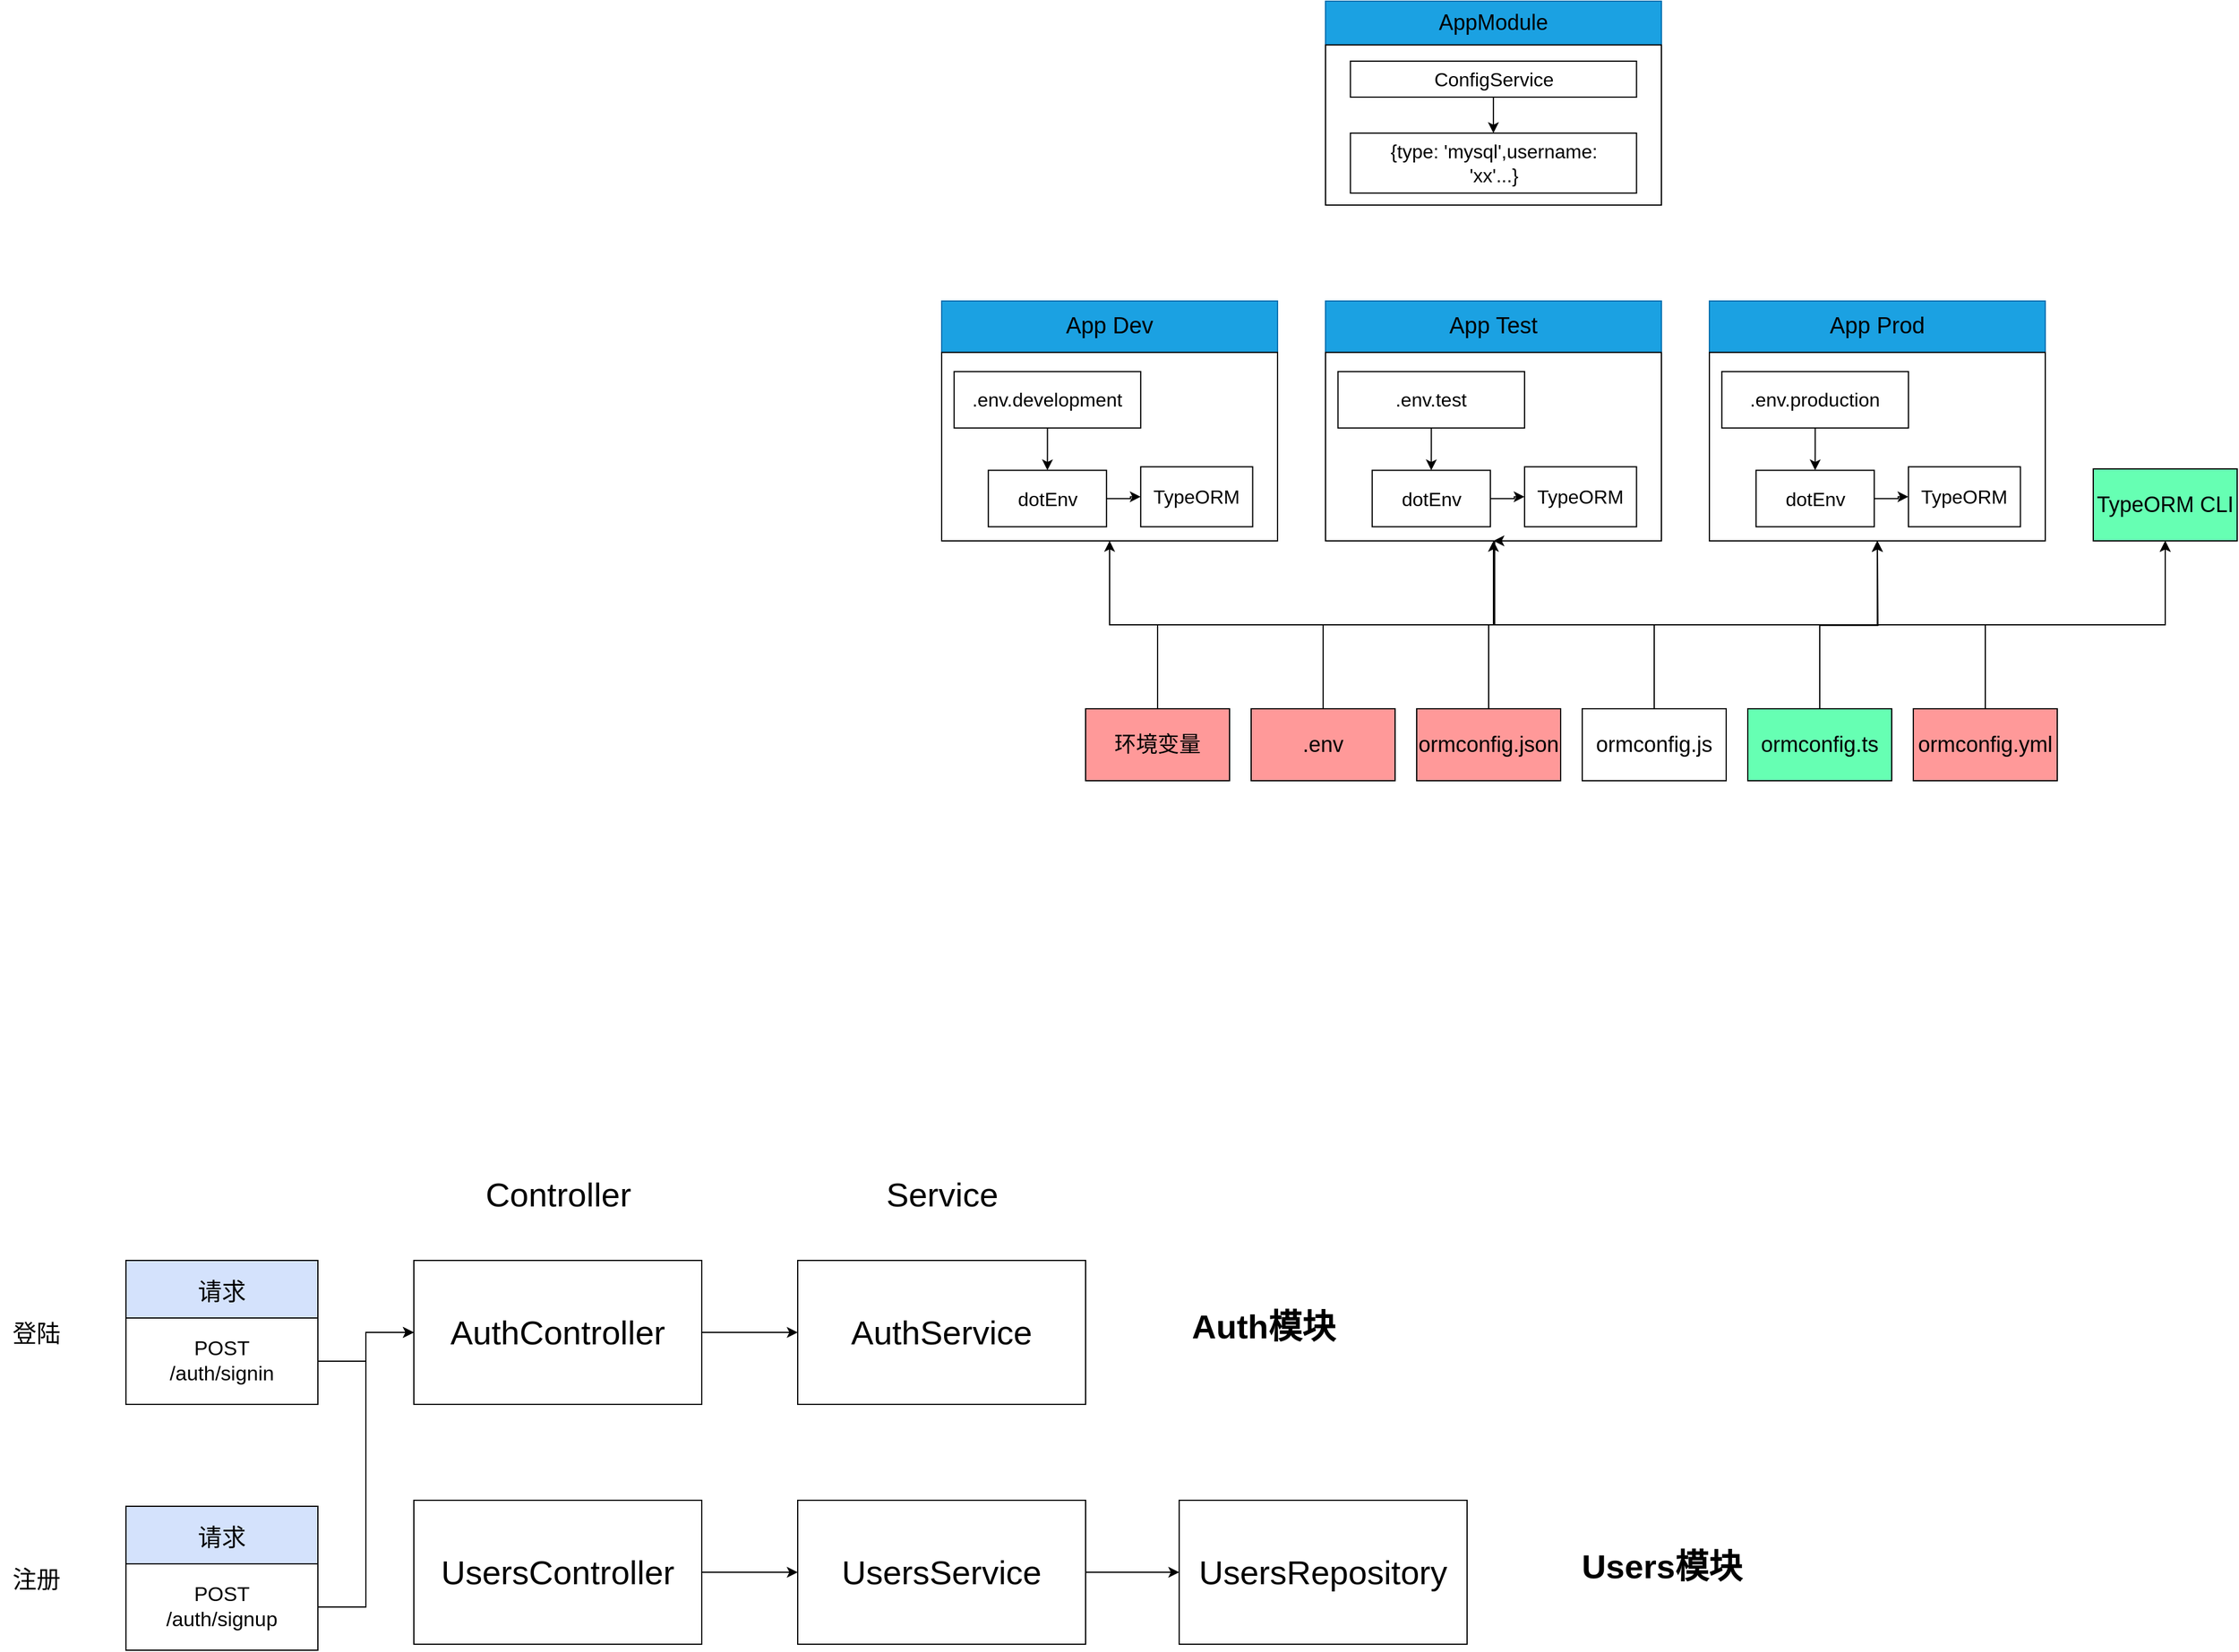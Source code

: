 <mxfile version="24.0.4" type="github">
  <diagram name="第 1 页" id="ZVVCxVtOo5jQRMP403fl">
    <mxGraphModel dx="3720" dy="1097" grid="1" gridSize="10" guides="1" tooltips="1" connect="1" arrows="1" fold="1" page="1" pageScale="1" pageWidth="827" pageHeight="1169" math="0" shadow="0">
      <root>
        <mxCell id="0" />
        <mxCell id="1" parent="0" />
        <mxCell id="D-83X_V-BnBp6cREbU82-21" value="" style="group" parent="1" vertex="1" connectable="0">
          <mxGeometry x="240" y="230" width="280" height="170" as="geometry" />
        </mxCell>
        <mxCell id="D-83X_V-BnBp6cREbU82-19" value="AppModule" style="rounded=0;whiteSpace=wrap;html=1;fillColor=#1ba1e2;strokeColor=#006EAF;fontColor=#000000;fontStyle=0;fontSize=18;" parent="D-83X_V-BnBp6cREbU82-21" vertex="1">
          <mxGeometry width="280" height="36.429" as="geometry" />
        </mxCell>
        <mxCell id="D-83X_V-BnBp6cREbU82-20" value="" style="rounded=0;whiteSpace=wrap;html=1;" parent="D-83X_V-BnBp6cREbU82-21" vertex="1">
          <mxGeometry y="36.43" width="280" height="133.57" as="geometry" />
        </mxCell>
        <mxCell id="D-83X_V-BnBp6cREbU82-27" value="" style="edgeStyle=orthogonalEdgeStyle;rounded=0;orthogonalLoop=1;jettySize=auto;html=1;" parent="D-83X_V-BnBp6cREbU82-21" source="D-83X_V-BnBp6cREbU82-22" target="D-83X_V-BnBp6cREbU82-26" edge="1">
          <mxGeometry relative="1" as="geometry" />
        </mxCell>
        <mxCell id="D-83X_V-BnBp6cREbU82-22" value="ConfigService" style="rounded=0;whiteSpace=wrap;html=1;fontSize=16;" parent="D-83X_V-BnBp6cREbU82-21" vertex="1">
          <mxGeometry x="20.741" y="50" width="238.519" height="30" as="geometry" />
        </mxCell>
        <mxCell id="D-83X_V-BnBp6cREbU82-26" value="{type: &#39;mysql&#39;,username:&lt;br&gt;&#39;xx&#39;...}" style="rounded=0;whiteSpace=wrap;html=1;fontSize=16;" parent="D-83X_V-BnBp6cREbU82-21" vertex="1">
          <mxGeometry x="20.741" y="110" width="238.519" height="50" as="geometry" />
        </mxCell>
        <mxCell id="D-83X_V-BnBp6cREbU82-68" value="" style="group" parent="1" vertex="1" connectable="0">
          <mxGeometry x="240" y="480" width="280" height="200" as="geometry" />
        </mxCell>
        <mxCell id="D-83X_V-BnBp6cREbU82-51" value="App Test" style="rounded=0;whiteSpace=wrap;html=1;fillColor=#1ba1e2;strokeColor=#006EAF;fontColor=#000000;fontStyle=0;fontSize=19;container=0;" parent="D-83X_V-BnBp6cREbU82-68" vertex="1">
          <mxGeometry width="280" height="42.857" as="geometry" />
        </mxCell>
        <mxCell id="D-83X_V-BnBp6cREbU82-52" value="" style="rounded=0;whiteSpace=wrap;html=1;container=0;" parent="D-83X_V-BnBp6cREbU82-68" vertex="1">
          <mxGeometry y="42.857" width="280" height="157.143" as="geometry" />
        </mxCell>
        <mxCell id="D-83X_V-BnBp6cREbU82-53" value=".env.test" style="rounded=0;whiteSpace=wrap;html=1;fontSize=16;container=0;" parent="D-83X_V-BnBp6cREbU82-68" vertex="1">
          <mxGeometry x="10.37" y="58.824" width="155.556" height="47.059" as="geometry" />
        </mxCell>
        <mxCell id="D-83X_V-BnBp6cREbU82-54" value="dotEnv" style="whiteSpace=wrap;html=1;fontSize=16;rounded=0;container=0;" parent="D-83X_V-BnBp6cREbU82-68" vertex="1">
          <mxGeometry x="38.889" y="141.176" width="98.519" height="47.059" as="geometry" />
        </mxCell>
        <mxCell id="D-83X_V-BnBp6cREbU82-55" value="" style="edgeStyle=orthogonalEdgeStyle;rounded=0;orthogonalLoop=1;jettySize=auto;html=1;" parent="D-83X_V-BnBp6cREbU82-68" source="D-83X_V-BnBp6cREbU82-53" target="D-83X_V-BnBp6cREbU82-54" edge="1">
          <mxGeometry relative="1" as="geometry" />
        </mxCell>
        <mxCell id="D-83X_V-BnBp6cREbU82-56" value="TypeORM" style="whiteSpace=wrap;html=1;fontSize=16;rounded=0;container=0;" parent="D-83X_V-BnBp6cREbU82-68" vertex="1">
          <mxGeometry x="165.926" y="138.235" width="93.333" height="50.0" as="geometry" />
        </mxCell>
        <mxCell id="D-83X_V-BnBp6cREbU82-57" value="" style="edgeStyle=orthogonalEdgeStyle;rounded=0;orthogonalLoop=1;jettySize=auto;html=1;" parent="D-83X_V-BnBp6cREbU82-68" source="D-83X_V-BnBp6cREbU82-54" target="D-83X_V-BnBp6cREbU82-56" edge="1">
          <mxGeometry relative="1" as="geometry" />
        </mxCell>
        <mxCell id="D-83X_V-BnBp6cREbU82-69" value="" style="group" parent="1" vertex="1" connectable="0">
          <mxGeometry x="-80" y="480" width="280" height="200" as="geometry" />
        </mxCell>
        <mxCell id="D-83X_V-BnBp6cREbU82-70" value="App Dev" style="rounded=0;whiteSpace=wrap;html=1;fillColor=#1ba1e2;strokeColor=#006EAF;fontColor=#000000;fontStyle=0;fontSize=19;container=0;" parent="D-83X_V-BnBp6cREbU82-69" vertex="1">
          <mxGeometry width="280" height="42.857" as="geometry" />
        </mxCell>
        <mxCell id="D-83X_V-BnBp6cREbU82-71" value="" style="rounded=0;whiteSpace=wrap;html=1;container=0;" parent="D-83X_V-BnBp6cREbU82-69" vertex="1">
          <mxGeometry y="42.857" width="280" height="157.143" as="geometry" />
        </mxCell>
        <mxCell id="D-83X_V-BnBp6cREbU82-72" value=".env.development" style="rounded=0;whiteSpace=wrap;html=1;fontSize=16;container=0;" parent="D-83X_V-BnBp6cREbU82-69" vertex="1">
          <mxGeometry x="10.37" y="58.824" width="155.556" height="47.059" as="geometry" />
        </mxCell>
        <mxCell id="D-83X_V-BnBp6cREbU82-73" value="dotEnv" style="whiteSpace=wrap;html=1;fontSize=16;rounded=0;container=0;" parent="D-83X_V-BnBp6cREbU82-69" vertex="1">
          <mxGeometry x="38.889" y="141.176" width="98.519" height="47.059" as="geometry" />
        </mxCell>
        <mxCell id="D-83X_V-BnBp6cREbU82-74" value="" style="edgeStyle=orthogonalEdgeStyle;rounded=0;orthogonalLoop=1;jettySize=auto;html=1;" parent="D-83X_V-BnBp6cREbU82-69" source="D-83X_V-BnBp6cREbU82-72" target="D-83X_V-BnBp6cREbU82-73" edge="1">
          <mxGeometry relative="1" as="geometry" />
        </mxCell>
        <mxCell id="D-83X_V-BnBp6cREbU82-75" value="TypeORM" style="whiteSpace=wrap;html=1;fontSize=16;rounded=0;container=0;" parent="D-83X_V-BnBp6cREbU82-69" vertex="1">
          <mxGeometry x="165.926" y="138.235" width="93.333" height="50.0" as="geometry" />
        </mxCell>
        <mxCell id="D-83X_V-BnBp6cREbU82-76" value="" style="edgeStyle=orthogonalEdgeStyle;rounded=0;orthogonalLoop=1;jettySize=auto;html=1;" parent="D-83X_V-BnBp6cREbU82-69" source="D-83X_V-BnBp6cREbU82-73" target="D-83X_V-BnBp6cREbU82-75" edge="1">
          <mxGeometry relative="1" as="geometry" />
        </mxCell>
        <mxCell id="D-83X_V-BnBp6cREbU82-77" value="" style="group" parent="1" vertex="1" connectable="0">
          <mxGeometry x="560" y="480" width="280" height="200" as="geometry" />
        </mxCell>
        <mxCell id="D-83X_V-BnBp6cREbU82-78" value="App Prod" style="rounded=0;whiteSpace=wrap;html=1;fillColor=#1ba1e2;strokeColor=#006EAF;fontColor=#000000;fontStyle=0;fontSize=19;container=0;" parent="D-83X_V-BnBp6cREbU82-77" vertex="1">
          <mxGeometry width="280" height="42.857" as="geometry" />
        </mxCell>
        <mxCell id="D-83X_V-BnBp6cREbU82-79" value="" style="rounded=0;whiteSpace=wrap;html=1;container=0;" parent="D-83X_V-BnBp6cREbU82-77" vertex="1">
          <mxGeometry y="42.857" width="280" height="157.143" as="geometry" />
        </mxCell>
        <mxCell id="D-83X_V-BnBp6cREbU82-80" value=".env.production" style="rounded=0;whiteSpace=wrap;html=1;fontSize=16;container=0;" parent="D-83X_V-BnBp6cREbU82-77" vertex="1">
          <mxGeometry x="10.37" y="58.824" width="155.556" height="47.059" as="geometry" />
        </mxCell>
        <mxCell id="D-83X_V-BnBp6cREbU82-81" value="dotEnv" style="whiteSpace=wrap;html=1;fontSize=16;rounded=0;container=0;" parent="D-83X_V-BnBp6cREbU82-77" vertex="1">
          <mxGeometry x="38.889" y="141.176" width="98.519" height="47.059" as="geometry" />
        </mxCell>
        <mxCell id="D-83X_V-BnBp6cREbU82-82" value="" style="edgeStyle=orthogonalEdgeStyle;rounded=0;orthogonalLoop=1;jettySize=auto;html=1;" parent="D-83X_V-BnBp6cREbU82-77" source="D-83X_V-BnBp6cREbU82-80" target="D-83X_V-BnBp6cREbU82-81" edge="1">
          <mxGeometry relative="1" as="geometry" />
        </mxCell>
        <mxCell id="D-83X_V-BnBp6cREbU82-83" value="TypeORM" style="whiteSpace=wrap;html=1;fontSize=16;rounded=0;container=0;" parent="D-83X_V-BnBp6cREbU82-77" vertex="1">
          <mxGeometry x="165.926" y="138.235" width="93.333" height="50.0" as="geometry" />
        </mxCell>
        <mxCell id="D-83X_V-BnBp6cREbU82-84" value="" style="edgeStyle=orthogonalEdgeStyle;rounded=0;orthogonalLoop=1;jettySize=auto;html=1;" parent="D-83X_V-BnBp6cREbU82-77" source="D-83X_V-BnBp6cREbU82-81" target="D-83X_V-BnBp6cREbU82-83" edge="1">
          <mxGeometry relative="1" as="geometry" />
        </mxCell>
        <mxCell id="D-83X_V-BnBp6cREbU82-120" style="edgeStyle=orthogonalEdgeStyle;rounded=0;orthogonalLoop=1;jettySize=auto;html=1;" parent="1" source="D-83X_V-BnBp6cREbU82-85" target="D-83X_V-BnBp6cREbU82-71" edge="1">
          <mxGeometry relative="1" as="geometry" />
        </mxCell>
        <mxCell id="D-83X_V-BnBp6cREbU82-121" style="edgeStyle=orthogonalEdgeStyle;rounded=0;orthogonalLoop=1;jettySize=auto;html=1;entryX=0.5;entryY=1;entryDx=0;entryDy=0;" parent="1" source="D-83X_V-BnBp6cREbU82-85" target="D-83X_V-BnBp6cREbU82-52" edge="1">
          <mxGeometry relative="1" as="geometry">
            <Array as="points">
              <mxPoint x="100" y="750" />
              <mxPoint x="380" y="750" />
            </Array>
          </mxGeometry>
        </mxCell>
        <mxCell id="D-83X_V-BnBp6cREbU82-85" value="环境变量" style="rounded=0;whiteSpace=wrap;html=1;fontSize=18;fillColor=#FF9999;" parent="1" vertex="1">
          <mxGeometry x="40" y="820" width="120" height="60" as="geometry" />
        </mxCell>
        <mxCell id="D-83X_V-BnBp6cREbU82-122" style="edgeStyle=orthogonalEdgeStyle;rounded=0;orthogonalLoop=1;jettySize=auto;html=1;entryX=0.5;entryY=1;entryDx=0;entryDy=0;" parent="1" source="D-83X_V-BnBp6cREbU82-86" target="D-83X_V-BnBp6cREbU82-52" edge="1">
          <mxGeometry relative="1" as="geometry">
            <mxPoint x="380" y="690" as="targetPoint" />
            <Array as="points">
              <mxPoint x="238" y="750" />
              <mxPoint x="381" y="750" />
            </Array>
          </mxGeometry>
        </mxCell>
        <mxCell id="D-83X_V-BnBp6cREbU82-86" value=".env" style="rounded=0;whiteSpace=wrap;html=1;fontSize=18;fillColor=#FF9999;" parent="1" vertex="1">
          <mxGeometry x="178" y="820" width="120" height="60" as="geometry" />
        </mxCell>
        <mxCell id="D-83X_V-BnBp6cREbU82-123" style="edgeStyle=orthogonalEdgeStyle;rounded=0;orthogonalLoop=1;jettySize=auto;html=1;entryX=0.5;entryY=1;entryDx=0;entryDy=0;" parent="1" source="D-83X_V-BnBp6cREbU82-87" target="D-83X_V-BnBp6cREbU82-79" edge="1">
          <mxGeometry relative="1" as="geometry">
            <Array as="points">
              <mxPoint x="376" y="750" />
              <mxPoint x="700" y="750" />
            </Array>
          </mxGeometry>
        </mxCell>
        <mxCell id="D-83X_V-BnBp6cREbU82-87" value="ormconfig.json" style="rounded=0;whiteSpace=wrap;html=1;fontSize=18;fillColor=#FF9999;" parent="1" vertex="1">
          <mxGeometry x="316" y="820" width="120" height="60" as="geometry" />
        </mxCell>
        <mxCell id="D-83X_V-BnBp6cREbU82-124" style="edgeStyle=orthogonalEdgeStyle;rounded=0;orthogonalLoop=1;jettySize=auto;html=1;entryX=0.5;entryY=1;entryDx=0;entryDy=0;" parent="1" source="D-83X_V-BnBp6cREbU82-88" target="D-83X_V-BnBp6cREbU82-79" edge="1">
          <mxGeometry relative="1" as="geometry" />
        </mxCell>
        <mxCell id="D-83X_V-BnBp6cREbU82-88" value="ormconfig.js" style="rounded=0;whiteSpace=wrap;html=1;fontSize=18;" parent="1" vertex="1">
          <mxGeometry x="454" y="820" width="120" height="60" as="geometry" />
        </mxCell>
        <mxCell id="D-83X_V-BnBp6cREbU82-125" style="edgeStyle=orthogonalEdgeStyle;rounded=0;orthogonalLoop=1;jettySize=auto;html=1;" parent="1" source="D-83X_V-BnBp6cREbU82-89" edge="1">
          <mxGeometry relative="1" as="geometry">
            <mxPoint x="700" y="680" as="targetPoint" />
          </mxGeometry>
        </mxCell>
        <mxCell id="D-83X_V-BnBp6cREbU82-127" style="edgeStyle=orthogonalEdgeStyle;rounded=0;orthogonalLoop=1;jettySize=auto;html=1;entryX=0.5;entryY=1;entryDx=0;entryDy=0;" parent="1" source="D-83X_V-BnBp6cREbU82-89" target="D-83X_V-BnBp6cREbU82-91" edge="1">
          <mxGeometry relative="1" as="geometry">
            <Array as="points">
              <mxPoint x="652" y="750" />
              <mxPoint x="940" y="750" />
            </Array>
          </mxGeometry>
        </mxCell>
        <mxCell id="D-83X_V-BnBp6cREbU82-89" value="ormconfig.ts" style="rounded=0;whiteSpace=wrap;html=1;fontSize=18;fillColor=#66FFB3;" parent="1" vertex="1">
          <mxGeometry x="592" y="820" width="120" height="60" as="geometry" />
        </mxCell>
        <mxCell id="D-83X_V-BnBp6cREbU82-126" style="edgeStyle=orthogonalEdgeStyle;rounded=0;orthogonalLoop=1;jettySize=auto;html=1;entryX=0.5;entryY=1;entryDx=0;entryDy=0;" parent="1" source="D-83X_V-BnBp6cREbU82-90" target="D-83X_V-BnBp6cREbU82-91" edge="1">
          <mxGeometry relative="1" as="geometry">
            <Array as="points">
              <mxPoint x="790" y="750" />
              <mxPoint x="940" y="750" />
            </Array>
          </mxGeometry>
        </mxCell>
        <mxCell id="D-83X_V-BnBp6cREbU82-90" value="ormconfig.yml" style="rounded=0;whiteSpace=wrap;html=1;fontSize=18;fillColor=#FF9999;" parent="1" vertex="1">
          <mxGeometry x="730" y="820" width="120" height="60" as="geometry" />
        </mxCell>
        <mxCell id="D-83X_V-BnBp6cREbU82-91" value="TypeORM CLI" style="rounded=0;whiteSpace=wrap;html=1;fontSize=18;fillColor=#66FFB3;" parent="1" vertex="1">
          <mxGeometry x="880" y="620" width="120" height="60" as="geometry" />
        </mxCell>
        <mxCell id="38hSdcbcG4RKGLtKZq2W-3" value="" style="group" vertex="1" connectable="0" parent="1">
          <mxGeometry x="-760" y="1280" width="160" height="120" as="geometry" />
        </mxCell>
        <mxCell id="38hSdcbcG4RKGLtKZq2W-1" value="&lt;font style=&quot;font-size: 20px;&quot;&gt;请求&lt;/font&gt;" style="rounded=0;whiteSpace=wrap;html=1;fillColor=#d4e2fc;" vertex="1" parent="38hSdcbcG4RKGLtKZq2W-3">
          <mxGeometry width="160" height="50" as="geometry" />
        </mxCell>
        <mxCell id="38hSdcbcG4RKGLtKZq2W-2" value="&lt;font style=&quot;font-size: 17px;&quot;&gt;POST&lt;/font&gt;&lt;div style=&quot;font-size: 17px;&quot;&gt;&lt;font style=&quot;font-size: 17px;&quot;&gt;/auth/signin&lt;/font&gt;&lt;/div&gt;" style="rounded=0;whiteSpace=wrap;html=1;" vertex="1" parent="38hSdcbcG4RKGLtKZq2W-3">
          <mxGeometry y="48" width="160" height="72" as="geometry" />
        </mxCell>
        <mxCell id="38hSdcbcG4RKGLtKZq2W-4" value="&lt;font style=&quot;font-size: 20px;&quot;&gt;登陆&lt;/font&gt;" style="text;html=1;align=center;verticalAlign=middle;resizable=0;points=[];autosize=1;strokeColor=none;fillColor=none;" vertex="1" parent="1">
          <mxGeometry x="-865" y="1320" width="60" height="40" as="geometry" />
        </mxCell>
        <mxCell id="38hSdcbcG4RKGLtKZq2W-5" value="" style="group" vertex="1" connectable="0" parent="1">
          <mxGeometry x="-760" y="1485" width="160" height="120" as="geometry" />
        </mxCell>
        <mxCell id="38hSdcbcG4RKGLtKZq2W-6" value="&lt;font style=&quot;font-size: 20px;&quot;&gt;请求&lt;/font&gt;" style="rounded=0;whiteSpace=wrap;html=1;fillColor=#d4e2fc;" vertex="1" parent="38hSdcbcG4RKGLtKZq2W-5">
          <mxGeometry width="160" height="50" as="geometry" />
        </mxCell>
        <mxCell id="38hSdcbcG4RKGLtKZq2W-7" value="&lt;font style=&quot;font-size: 17px;&quot;&gt;POST&lt;/font&gt;&lt;div style=&quot;font-size: 17px;&quot;&gt;&lt;font style=&quot;font-size: 17px;&quot;&gt;/auth/signup&lt;/font&gt;&lt;/div&gt;" style="rounded=0;whiteSpace=wrap;html=1;" vertex="1" parent="38hSdcbcG4RKGLtKZq2W-5">
          <mxGeometry y="48" width="160" height="72" as="geometry" />
        </mxCell>
        <mxCell id="38hSdcbcG4RKGLtKZq2W-8" value="&lt;span style=&quot;font-size: 20px;&quot;&gt;注册&lt;/span&gt;" style="text;html=1;align=center;verticalAlign=middle;resizable=0;points=[];autosize=1;strokeColor=none;fillColor=none;" vertex="1" parent="1">
          <mxGeometry x="-865" y="1525" width="60" height="40" as="geometry" />
        </mxCell>
        <mxCell id="38hSdcbcG4RKGLtKZq2W-16" value="" style="edgeStyle=orthogonalEdgeStyle;rounded=0;orthogonalLoop=1;jettySize=auto;html=1;" edge="1" parent="1" source="38hSdcbcG4RKGLtKZq2W-9" target="38hSdcbcG4RKGLtKZq2W-12">
          <mxGeometry relative="1" as="geometry" />
        </mxCell>
        <mxCell id="38hSdcbcG4RKGLtKZq2W-9" value="&lt;font style=&quot;font-size: 28px;&quot;&gt;AuthController&lt;/font&gt;" style="rounded=0;whiteSpace=wrap;html=1;" vertex="1" parent="1">
          <mxGeometry x="-520" y="1280" width="240" height="120" as="geometry" />
        </mxCell>
        <mxCell id="38hSdcbcG4RKGLtKZq2W-10" value="&lt;font style=&quot;font-size: 28px;&quot;&gt;Controller&lt;/font&gt;" style="text;html=1;align=center;verticalAlign=middle;resizable=0;points=[];autosize=1;strokeColor=none;fillColor=none;" vertex="1" parent="1">
          <mxGeometry x="-470" y="1200" width="140" height="50" as="geometry" />
        </mxCell>
        <mxCell id="38hSdcbcG4RKGLtKZq2W-18" value="" style="edgeStyle=orthogonalEdgeStyle;rounded=0;orthogonalLoop=1;jettySize=auto;html=1;" edge="1" parent="1" source="38hSdcbcG4RKGLtKZq2W-11" target="38hSdcbcG4RKGLtKZq2W-17">
          <mxGeometry relative="1" as="geometry" />
        </mxCell>
        <mxCell id="38hSdcbcG4RKGLtKZq2W-11" value="&lt;font style=&quot;font-size: 28px;&quot;&gt;UsersController&lt;/font&gt;" style="rounded=0;whiteSpace=wrap;html=1;" vertex="1" parent="1">
          <mxGeometry x="-520" y="1480" width="240" height="120" as="geometry" />
        </mxCell>
        <mxCell id="38hSdcbcG4RKGLtKZq2W-12" value="&lt;font style=&quot;font-size: 28px;&quot;&gt;AuthService&lt;/font&gt;" style="rounded=0;whiteSpace=wrap;html=1;" vertex="1" parent="1">
          <mxGeometry x="-200" y="1280" width="240" height="120" as="geometry" />
        </mxCell>
        <mxCell id="38hSdcbcG4RKGLtKZq2W-13" value="&lt;font style=&quot;font-size: 28px;&quot;&gt;Service&lt;/font&gt;" style="text;html=1;align=center;verticalAlign=middle;resizable=0;points=[];autosize=1;strokeColor=none;fillColor=none;" vertex="1" parent="1">
          <mxGeometry x="-140" y="1200" width="120" height="50" as="geometry" />
        </mxCell>
        <mxCell id="38hSdcbcG4RKGLtKZq2W-14" value="" style="edgeStyle=orthogonalEdgeStyle;rounded=0;orthogonalLoop=1;jettySize=auto;html=1;" edge="1" parent="1" source="38hSdcbcG4RKGLtKZq2W-2" target="38hSdcbcG4RKGLtKZq2W-9">
          <mxGeometry relative="1" as="geometry" />
        </mxCell>
        <mxCell id="38hSdcbcG4RKGLtKZq2W-15" style="edgeStyle=orthogonalEdgeStyle;rounded=0;orthogonalLoop=1;jettySize=auto;html=1;entryX=0;entryY=0.5;entryDx=0;entryDy=0;" edge="1" parent="1" source="38hSdcbcG4RKGLtKZq2W-7" target="38hSdcbcG4RKGLtKZq2W-9">
          <mxGeometry relative="1" as="geometry" />
        </mxCell>
        <mxCell id="38hSdcbcG4RKGLtKZq2W-20" value="" style="edgeStyle=orthogonalEdgeStyle;rounded=0;orthogonalLoop=1;jettySize=auto;html=1;" edge="1" parent="1" source="38hSdcbcG4RKGLtKZq2W-17" target="38hSdcbcG4RKGLtKZq2W-19">
          <mxGeometry relative="1" as="geometry" />
        </mxCell>
        <mxCell id="38hSdcbcG4RKGLtKZq2W-17" value="&lt;font style=&quot;font-size: 28px;&quot;&gt;UsersService&lt;/font&gt;" style="rounded=0;whiteSpace=wrap;html=1;" vertex="1" parent="1">
          <mxGeometry x="-200" y="1480" width="240" height="120" as="geometry" />
        </mxCell>
        <mxCell id="38hSdcbcG4RKGLtKZq2W-19" value="&lt;font style=&quot;font-size: 28px;&quot;&gt;UsersRepository&lt;/font&gt;" style="rounded=0;whiteSpace=wrap;html=1;" vertex="1" parent="1">
          <mxGeometry x="118" y="1480" width="240" height="120" as="geometry" />
        </mxCell>
        <mxCell id="38hSdcbcG4RKGLtKZq2W-21" value="&lt;font style=&quot;font-size: 28px;&quot;&gt;&lt;b&gt;Auth模块&lt;/b&gt;&lt;/font&gt;" style="text;html=1;align=center;verticalAlign=middle;resizable=0;points=[];autosize=1;strokeColor=none;fillColor=none;" vertex="1" parent="1">
          <mxGeometry x="118" y="1310" width="140" height="50" as="geometry" />
        </mxCell>
        <mxCell id="38hSdcbcG4RKGLtKZq2W-22" value="&lt;font style=&quot;font-size: 28px;&quot;&gt;&lt;b&gt;Users模块&lt;/b&gt;&lt;/font&gt;" style="text;html=1;align=center;verticalAlign=middle;resizable=0;points=[];autosize=1;strokeColor=none;fillColor=none;" vertex="1" parent="1">
          <mxGeometry x="440" y="1510" width="160" height="50" as="geometry" />
        </mxCell>
      </root>
    </mxGraphModel>
  </diagram>
</mxfile>
